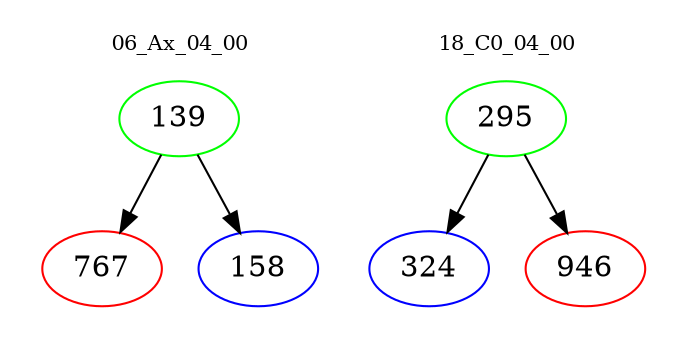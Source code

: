digraph{
subgraph cluster_0 {
color = white
label = "06_Ax_04_00";
fontsize=10;
T0_139 [label="139", color="green"]
T0_139 -> T0_767 [color="black"]
T0_767 [label="767", color="red"]
T0_139 -> T0_158 [color="black"]
T0_158 [label="158", color="blue"]
}
subgraph cluster_1 {
color = white
label = "18_C0_04_00";
fontsize=10;
T1_295 [label="295", color="green"]
T1_295 -> T1_324 [color="black"]
T1_324 [label="324", color="blue"]
T1_295 -> T1_946 [color="black"]
T1_946 [label="946", color="red"]
}
}
